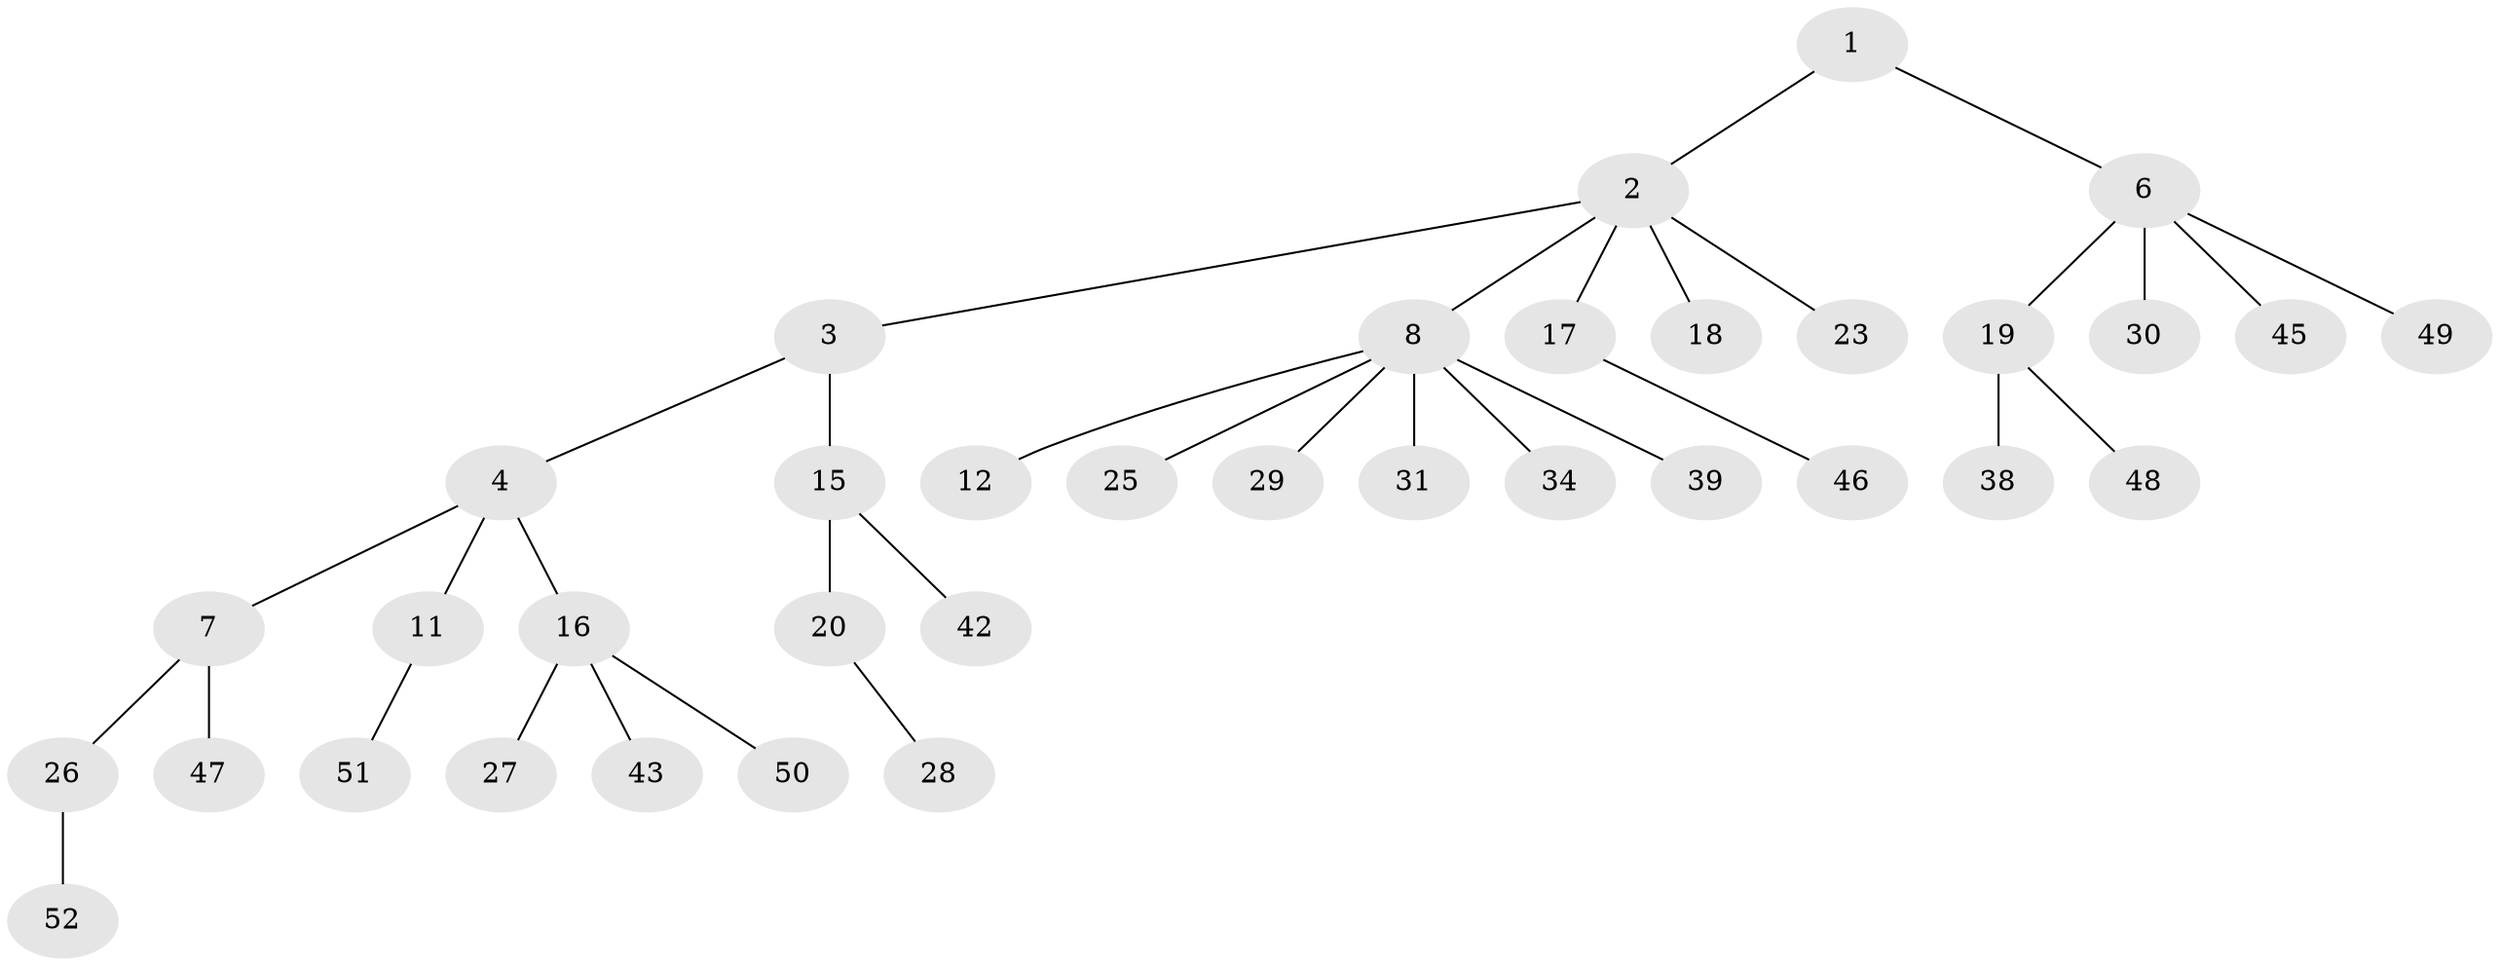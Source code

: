 // Generated by graph-tools (version 1.1) at 2025/24/03/03/25 07:24:08]
// undirected, 36 vertices, 35 edges
graph export_dot {
graph [start="1"]
  node [color=gray90,style=filled];
  1;
  2 [super="+10"];
  3 [super="+24"];
  4 [super="+5"];
  6 [super="+13"];
  7 [super="+37"];
  8 [super="+9"];
  11 [super="+35"];
  12 [super="+14"];
  15 [super="+22"];
  16 [super="+32"];
  17 [super="+21"];
  18;
  19;
  20;
  23;
  25;
  26 [super="+33"];
  27;
  28 [super="+41"];
  29 [super="+36"];
  30 [super="+40"];
  31;
  34;
  38;
  39;
  42 [super="+44"];
  43;
  45;
  46;
  47;
  48;
  49;
  50;
  51;
  52;
  1 -- 2;
  1 -- 6;
  2 -- 3;
  2 -- 8;
  2 -- 23;
  2 -- 17;
  2 -- 18;
  3 -- 4;
  3 -- 15;
  4 -- 16;
  4 -- 11;
  4 -- 7;
  6 -- 19;
  6 -- 49;
  6 -- 45;
  6 -- 30;
  7 -- 26;
  7 -- 47;
  8 -- 12;
  8 -- 34;
  8 -- 39;
  8 -- 25;
  8 -- 29;
  8 -- 31;
  11 -- 51;
  15 -- 20;
  15 -- 42;
  16 -- 27;
  16 -- 50;
  16 -- 43;
  17 -- 46;
  19 -- 38;
  19 -- 48;
  20 -- 28;
  26 -- 52;
}
